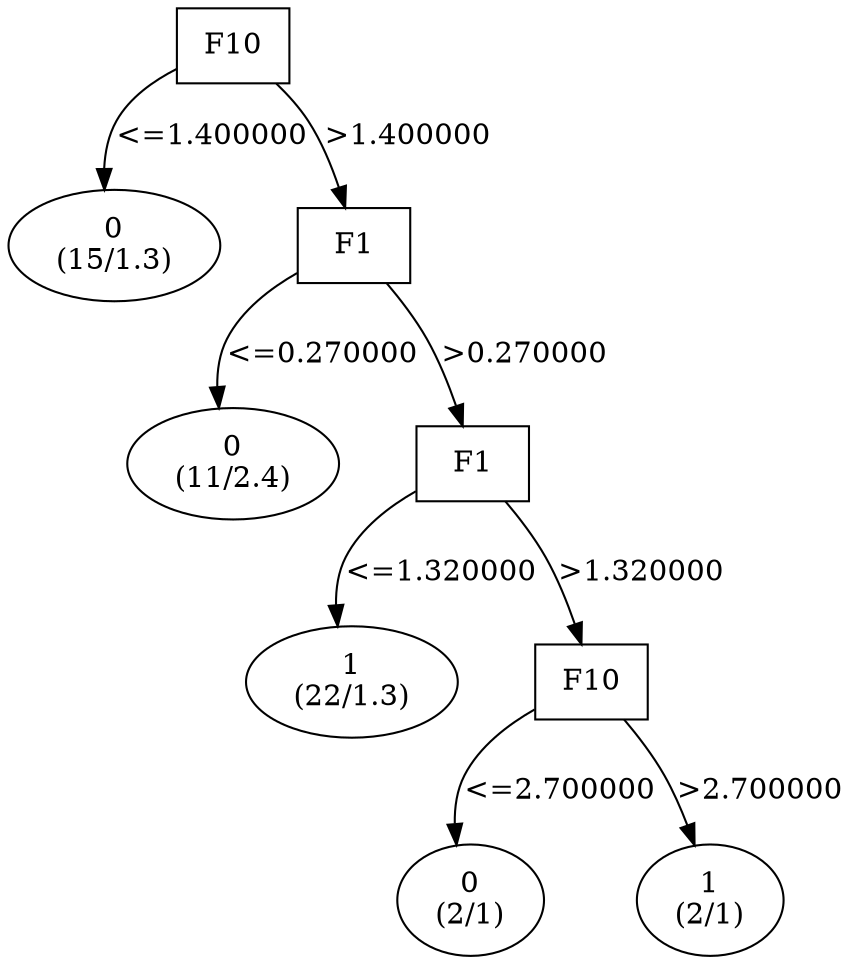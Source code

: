 digraph YaDT {
n0 [ shape=box, label="F10\n"]
n0 -> n1 [label="<=1.400000"]
n1 [ shape=ellipse, label="0\n(15/1.3)"]
n0 -> n2 [label=">1.400000"]
n2 [ shape=box, label="F1\n"]
n2 -> n3 [label="<=0.270000"]
n3 [ shape=ellipse, label="0\n(11/2.4)"]
n2 -> n4 [label=">0.270000"]
n4 [ shape=box, label="F1\n"]
n4 -> n5 [label="<=1.320000"]
n5 [ shape=ellipse, label="1\n(22/1.3)"]
n4 -> n6 [label=">1.320000"]
n6 [ shape=box, label="F10\n"]
n6 -> n7 [label="<=2.700000"]
n7 [ shape=ellipse, label="0\n(2/1)"]
n6 -> n8 [label=">2.700000"]
n8 [ shape=ellipse, label="1\n(2/1)"]
}

